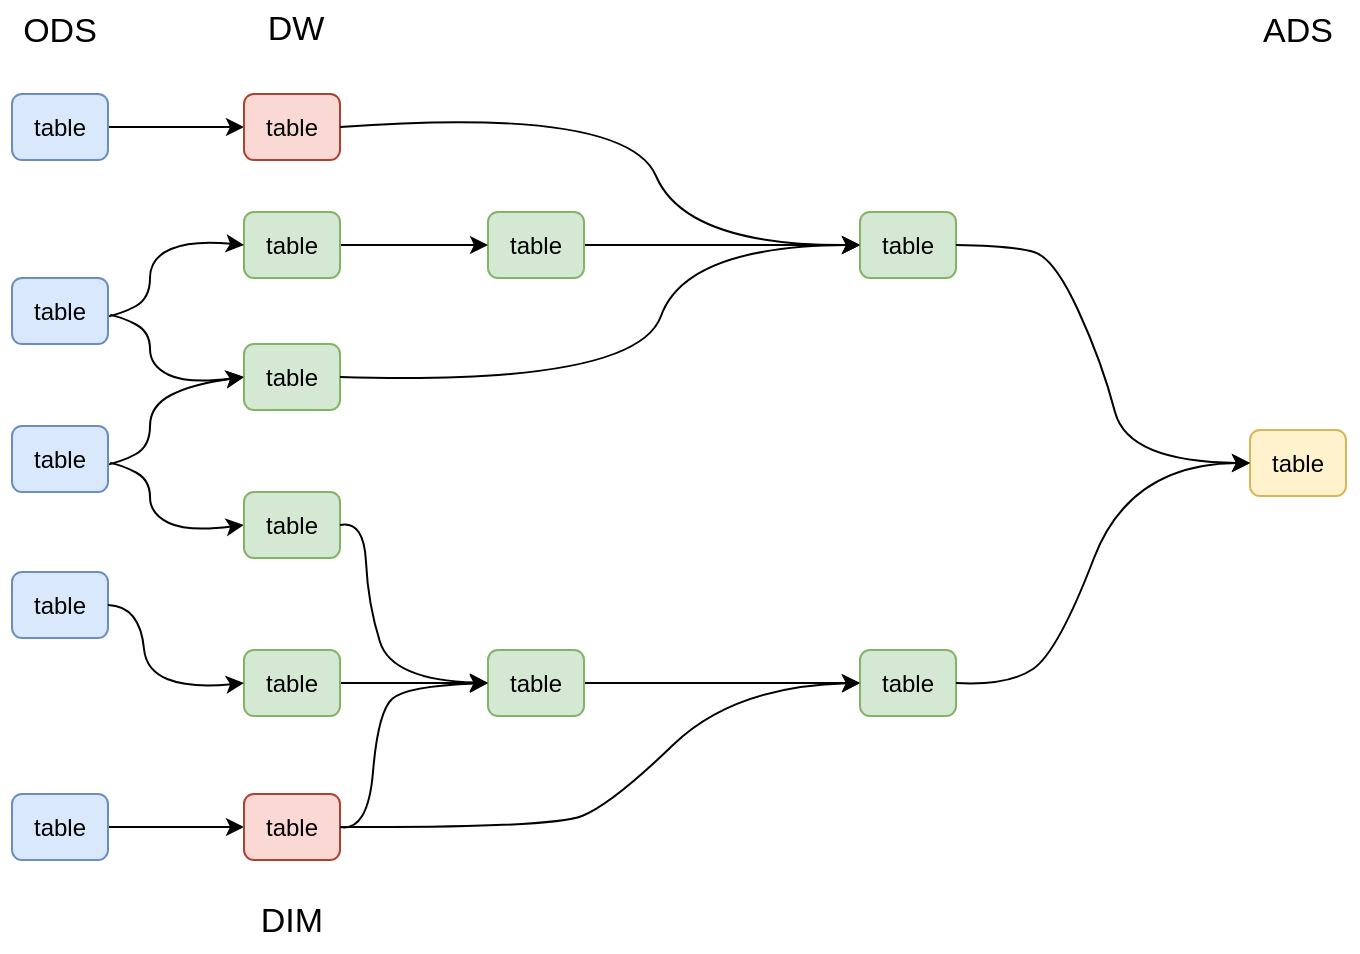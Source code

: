 <mxfile version="17.1.3" type="github">
  <diagram id="X_0hJFJff8f0Vfj1QsEx" name="Page-1">
    <mxGraphModel dx="925" dy="536" grid="0" gridSize="10" guides="1" tooltips="1" connect="1" arrows="1" fold="1" page="0" pageScale="1" pageWidth="827" pageHeight="1169" math="0" shadow="0">
      <root>
        <mxCell id="0" />
        <mxCell id="1" parent="0" />
        <mxCell id="i6Ho6Q-GTRiIqyABe8Sr-3" value="table" style="rounded=1;whiteSpace=wrap;html=1;fillColor=#dae8fc;strokeColor=#6c8ebf;" vertex="1" parent="1">
          <mxGeometry x="95" y="579" width="48" height="33" as="geometry" />
        </mxCell>
        <mxCell id="i6Ho6Q-GTRiIqyABe8Sr-29" style="edgeStyle=orthogonalEdgeStyle;rounded=0;orthogonalLoop=1;jettySize=auto;html=1;entryX=0;entryY=0.5;entryDx=0;entryDy=0;fontSize=17;" edge="1" parent="1" source="i6Ho6Q-GTRiIqyABe8Sr-4" target="i6Ho6Q-GTRiIqyABe8Sr-17">
          <mxGeometry relative="1" as="geometry" />
        </mxCell>
        <mxCell id="i6Ho6Q-GTRiIqyABe8Sr-4" value="table" style="rounded=1;whiteSpace=wrap;html=1;fillColor=#dae8fc;strokeColor=#6c8ebf;" vertex="1" parent="1">
          <mxGeometry x="95" y="690" width="48" height="33" as="geometry" />
        </mxCell>
        <mxCell id="i6Ho6Q-GTRiIqyABe8Sr-64" style="edgeStyle=orthogonalEdgeStyle;rounded=0;orthogonalLoop=1;jettySize=auto;html=1;entryX=0;entryY=0.5;entryDx=0;entryDy=0;shadow=0;fontSize=17;" edge="1" parent="1" source="i6Ho6Q-GTRiIqyABe8Sr-7" target="i6Ho6Q-GTRiIqyABe8Sr-22">
          <mxGeometry relative="1" as="geometry" />
        </mxCell>
        <mxCell id="i6Ho6Q-GTRiIqyABe8Sr-7" value="table" style="rounded=1;whiteSpace=wrap;html=1;fillColor=#d5e8d4;strokeColor=#82b366;" vertex="1" parent="1">
          <mxGeometry x="333" y="399" width="48" height="33" as="geometry" />
        </mxCell>
        <mxCell id="i6Ho6Q-GTRiIqyABe8Sr-9" value="ODS" style="text;html=1;strokeColor=none;fillColor=none;align=center;verticalAlign=middle;whiteSpace=wrap;rounded=0;fontSize=17;" vertex="1" parent="1">
          <mxGeometry x="89" y="294" width="60" height="30" as="geometry" />
        </mxCell>
        <mxCell id="i6Ho6Q-GTRiIqyABe8Sr-10" value="DW" style="text;html=1;strokeColor=none;fillColor=none;align=center;verticalAlign=middle;whiteSpace=wrap;rounded=0;fontSize=17;" vertex="1" parent="1">
          <mxGeometry x="207" y="293" width="60" height="30" as="geometry" />
        </mxCell>
        <mxCell id="i6Ho6Q-GTRiIqyABe8Sr-13" value="ADS" style="text;html=1;strokeColor=none;fillColor=none;align=center;verticalAlign=middle;whiteSpace=wrap;rounded=0;fontSize=17;" vertex="1" parent="1">
          <mxGeometry x="708" y="294" width="60" height="30" as="geometry" />
        </mxCell>
        <mxCell id="i6Ho6Q-GTRiIqyABe8Sr-15" value="table" style="rounded=1;whiteSpace=wrap;html=1;fillColor=#fff2cc;strokeColor=#d6b656;" vertex="1" parent="1">
          <mxGeometry x="714" y="508" width="48" height="33" as="geometry" />
        </mxCell>
        <mxCell id="i6Ho6Q-GTRiIqyABe8Sr-17" value="table" style="rounded=1;whiteSpace=wrap;html=1;fillColor=#fad9d5;strokeColor=#ae4132;" vertex="1" parent="1">
          <mxGeometry x="211" y="690" width="48" height="33" as="geometry" />
        </mxCell>
        <mxCell id="i6Ho6Q-GTRiIqyABe8Sr-18" value="DIM" style="text;html=1;strokeColor=none;fillColor=none;align=center;verticalAlign=middle;whiteSpace=wrap;rounded=0;fontSize=17;" vertex="1" parent="1">
          <mxGeometry x="205" y="739" width="60" height="30" as="geometry" />
        </mxCell>
        <mxCell id="i6Ho6Q-GTRiIqyABe8Sr-73" style="edgeStyle=orthogonalEdgeStyle;rounded=0;orthogonalLoop=1;jettySize=auto;html=1;entryX=0;entryY=0.5;entryDx=0;entryDy=0;shadow=0;fontSize=17;" edge="1" parent="1" source="i6Ho6Q-GTRiIqyABe8Sr-21" target="i6Ho6Q-GTRiIqyABe8Sr-23">
          <mxGeometry relative="1" as="geometry" />
        </mxCell>
        <mxCell id="i6Ho6Q-GTRiIqyABe8Sr-21" value="table" style="rounded=1;whiteSpace=wrap;html=1;fillColor=#d5e8d4;strokeColor=#82b366;" vertex="1" parent="1">
          <mxGeometry x="211" y="618" width="48" height="33" as="geometry" />
        </mxCell>
        <mxCell id="i6Ho6Q-GTRiIqyABe8Sr-22" value="table" style="rounded=1;whiteSpace=wrap;html=1;fillColor=#d5e8d4;strokeColor=#82b366;" vertex="1" parent="1">
          <mxGeometry x="519" y="399" width="48" height="33" as="geometry" />
        </mxCell>
        <mxCell id="i6Ho6Q-GTRiIqyABe8Sr-76" style="edgeStyle=orthogonalEdgeStyle;rounded=0;orthogonalLoop=1;jettySize=auto;html=1;entryX=0;entryY=0.5;entryDx=0;entryDy=0;shadow=0;fontSize=17;" edge="1" parent="1" source="i6Ho6Q-GTRiIqyABe8Sr-23" target="i6Ho6Q-GTRiIqyABe8Sr-24">
          <mxGeometry relative="1" as="geometry" />
        </mxCell>
        <mxCell id="i6Ho6Q-GTRiIqyABe8Sr-23" value="table" style="rounded=1;whiteSpace=wrap;html=1;fillColor=#d5e8d4;strokeColor=#82b366;" vertex="1" parent="1">
          <mxGeometry x="333" y="618" width="48" height="33" as="geometry" />
        </mxCell>
        <mxCell id="i6Ho6Q-GTRiIqyABe8Sr-24" value="table" style="rounded=1;whiteSpace=wrap;html=1;fillColor=#d5e8d4;strokeColor=#82b366;" vertex="1" parent="1">
          <mxGeometry x="519" y="618" width="48" height="33" as="geometry" />
        </mxCell>
        <mxCell id="i6Ho6Q-GTRiIqyABe8Sr-30" value="" style="curved=1;endArrow=classic;html=1;rounded=0;fontSize=17;entryX=0;entryY=0.5;entryDx=0;entryDy=0;exitX=1;exitY=0.5;exitDx=0;exitDy=0;" edge="1" parent="1" source="i6Ho6Q-GTRiIqyABe8Sr-3" target="i6Ho6Q-GTRiIqyABe8Sr-21">
          <mxGeometry width="50" height="50" relative="1" as="geometry">
            <mxPoint x="134" y="611" as="sourcePoint" />
            <mxPoint x="203" y="627" as="targetPoint" />
            <Array as="points">
              <mxPoint x="159" y="596" />
              <mxPoint x="163" y="639" />
            </Array>
          </mxGeometry>
        </mxCell>
        <mxCell id="i6Ho6Q-GTRiIqyABe8Sr-56" value="" style="edgeStyle=orthogonalEdgeStyle;rounded=0;orthogonalLoop=1;jettySize=auto;html=1;shadow=0;fontSize=17;" edge="1" parent="1" source="i6Ho6Q-GTRiIqyABe8Sr-43" target="i6Ho6Q-GTRiIqyABe8Sr-7">
          <mxGeometry relative="1" as="geometry" />
        </mxCell>
        <mxCell id="i6Ho6Q-GTRiIqyABe8Sr-43" value="table" style="rounded=1;whiteSpace=wrap;html=1;fillColor=#d5e8d4;strokeColor=#82b366;" vertex="1" parent="1">
          <mxGeometry x="211" y="399" width="48" height="33" as="geometry" />
        </mxCell>
        <mxCell id="i6Ho6Q-GTRiIqyABe8Sr-44" value="" style="curved=1;endArrow=classic;html=1;rounded=0;fontSize=17;entryX=0;entryY=0.5;entryDx=0;entryDy=0;exitX=1.022;exitY=0.559;exitDx=0;exitDy=0;exitPerimeter=0;" edge="1" parent="1" source="i6Ho6Q-GTRiIqyABe8Sr-46" target="i6Ho6Q-GTRiIqyABe8Sr-47">
          <mxGeometry width="50" height="50" relative="1" as="geometry">
            <mxPoint x="131" y="452" as="sourcePoint" />
            <mxPoint x="209" y="474.5" as="targetPoint" />
            <Array as="points">
              <mxPoint x="150" y="451.5" />
              <mxPoint x="164" y="459" />
              <mxPoint x="164" y="476" />
              <mxPoint x="183" y="485" />
            </Array>
          </mxGeometry>
        </mxCell>
        <mxCell id="i6Ho6Q-GTRiIqyABe8Sr-45" value="" style="curved=1;endArrow=classic;html=1;rounded=0;fontSize=17;exitX=1;exitY=0.5;exitDx=0;exitDy=0;entryX=0;entryY=0.5;entryDx=0;entryDy=0;" edge="1" parent="1" target="i6Ho6Q-GTRiIqyABe8Sr-43">
          <mxGeometry width="50" height="50" relative="1" as="geometry">
            <mxPoint x="138" y="452.5" as="sourcePoint" />
            <mxPoint x="210" y="417" as="targetPoint" />
            <Array as="points">
              <mxPoint x="150" y="450" />
              <mxPoint x="164" y="442" />
              <mxPoint x="164" y="422" />
              <mxPoint x="185" y="413" />
            </Array>
          </mxGeometry>
        </mxCell>
        <mxCell id="i6Ho6Q-GTRiIqyABe8Sr-46" value="table" style="rounded=1;whiteSpace=wrap;html=1;fillColor=#dae8fc;strokeColor=#6c8ebf;" vertex="1" parent="1">
          <mxGeometry x="95" y="432" width="48" height="33" as="geometry" />
        </mxCell>
        <mxCell id="i6Ho6Q-GTRiIqyABe8Sr-47" value="table" style="rounded=1;whiteSpace=wrap;html=1;fillColor=#d5e8d4;strokeColor=#82b366;" vertex="1" parent="1">
          <mxGeometry x="211" y="465" width="48" height="33" as="geometry" />
        </mxCell>
        <mxCell id="i6Ho6Q-GTRiIqyABe8Sr-49" value="" style="curved=1;endArrow=classic;html=1;rounded=0;fontSize=17;entryX=0;entryY=0.5;entryDx=0;entryDy=0;exitX=1.022;exitY=0.559;exitDx=0;exitDy=0;exitPerimeter=0;" edge="1" parent="1" source="i6Ho6Q-GTRiIqyABe8Sr-51" target="i6Ho6Q-GTRiIqyABe8Sr-52">
          <mxGeometry width="50" height="50" relative="1" as="geometry">
            <mxPoint x="131" y="526" as="sourcePoint" />
            <mxPoint x="209" y="548.5" as="targetPoint" />
            <Array as="points">
              <mxPoint x="150" y="525.5" />
              <mxPoint x="164" y="533" />
              <mxPoint x="164" y="550" />
              <mxPoint x="183" y="559" />
            </Array>
          </mxGeometry>
        </mxCell>
        <mxCell id="i6Ho6Q-GTRiIqyABe8Sr-50" value="" style="curved=1;endArrow=classic;html=1;rounded=0;fontSize=17;exitX=1;exitY=0.5;exitDx=0;exitDy=0;entryX=0;entryY=0.5;entryDx=0;entryDy=0;" edge="1" parent="1" target="i6Ho6Q-GTRiIqyABe8Sr-47">
          <mxGeometry width="50" height="50" relative="1" as="geometry">
            <mxPoint x="138" y="526.5" as="sourcePoint" />
            <mxPoint x="211" y="489.5" as="targetPoint" />
            <Array as="points">
              <mxPoint x="150" y="524" />
              <mxPoint x="164" y="516" />
              <mxPoint x="164" y="496" />
              <mxPoint x="185" y="485" />
            </Array>
          </mxGeometry>
        </mxCell>
        <mxCell id="i6Ho6Q-GTRiIqyABe8Sr-51" value="table" style="rounded=1;whiteSpace=wrap;html=1;fillColor=#dae8fc;strokeColor=#6c8ebf;" vertex="1" parent="1">
          <mxGeometry x="95" y="506" width="48" height="33" as="geometry" />
        </mxCell>
        <mxCell id="i6Ho6Q-GTRiIqyABe8Sr-52" value="table" style="rounded=1;whiteSpace=wrap;html=1;fillColor=#d5e8d4;strokeColor=#82b366;" vertex="1" parent="1">
          <mxGeometry x="211" y="539" width="48" height="33" as="geometry" />
        </mxCell>
        <mxCell id="i6Ho6Q-GTRiIqyABe8Sr-59" style="edgeStyle=orthogonalEdgeStyle;rounded=0;orthogonalLoop=1;jettySize=auto;html=1;entryX=0;entryY=0.5;entryDx=0;entryDy=0;fontSize=17;" edge="1" parent="1" source="i6Ho6Q-GTRiIqyABe8Sr-60" target="i6Ho6Q-GTRiIqyABe8Sr-61">
          <mxGeometry relative="1" as="geometry" />
        </mxCell>
        <mxCell id="i6Ho6Q-GTRiIqyABe8Sr-60" value="table" style="rounded=1;whiteSpace=wrap;html=1;fillColor=#dae8fc;strokeColor=#6c8ebf;" vertex="1" parent="1">
          <mxGeometry x="95" y="340" width="48" height="33" as="geometry" />
        </mxCell>
        <mxCell id="i6Ho6Q-GTRiIqyABe8Sr-61" value="table" style="rounded=1;whiteSpace=wrap;html=1;fillColor=#fad9d5;strokeColor=#ae4132;" vertex="1" parent="1">
          <mxGeometry x="211" y="340" width="48" height="33" as="geometry" />
        </mxCell>
        <mxCell id="i6Ho6Q-GTRiIqyABe8Sr-63" value="" style="curved=1;endArrow=classic;html=1;rounded=0;shadow=0;fontSize=17;exitX=1;exitY=0.5;exitDx=0;exitDy=0;entryX=0;entryY=0.5;entryDx=0;entryDy=0;" edge="1" parent="1" source="i6Ho6Q-GTRiIqyABe8Sr-61" target="i6Ho6Q-GTRiIqyABe8Sr-22">
          <mxGeometry width="50" height="50" relative="1" as="geometry">
            <mxPoint x="445" y="379" as="sourcePoint" />
            <mxPoint x="495" y="329" as="targetPoint" />
            <Array as="points">
              <mxPoint x="402" y="346" />
              <mxPoint x="432" y="416" />
            </Array>
          </mxGeometry>
        </mxCell>
        <mxCell id="i6Ho6Q-GTRiIqyABe8Sr-65" value="" style="curved=1;endArrow=classic;html=1;rounded=0;shadow=0;fontSize=17;exitX=1;exitY=0.5;exitDx=0;exitDy=0;entryX=0;entryY=0.5;entryDx=0;entryDy=0;" edge="1" parent="1" source="i6Ho6Q-GTRiIqyABe8Sr-47" target="i6Ho6Q-GTRiIqyABe8Sr-22">
          <mxGeometry width="50" height="50" relative="1" as="geometry">
            <mxPoint x="414" y="540" as="sourcePoint" />
            <mxPoint x="464" y="490" as="targetPoint" />
            <Array as="points">
              <mxPoint x="407" y="486" />
              <mxPoint x="432" y="416" />
            </Array>
          </mxGeometry>
        </mxCell>
        <mxCell id="i6Ho6Q-GTRiIqyABe8Sr-74" value="" style="curved=1;endArrow=classic;html=1;rounded=0;shadow=0;fontSize=17;exitX=1;exitY=0.5;exitDx=0;exitDy=0;entryX=0;entryY=0.5;entryDx=0;entryDy=0;" edge="1" parent="1" source="i6Ho6Q-GTRiIqyABe8Sr-52" target="i6Ho6Q-GTRiIqyABe8Sr-23">
          <mxGeometry width="50" height="50" relative="1" as="geometry">
            <mxPoint x="324" y="566" as="sourcePoint" />
            <mxPoint x="374" y="516" as="targetPoint" />
            <Array as="points">
              <mxPoint x="271" y="553" />
              <mxPoint x="273" y="595" />
              <mxPoint x="285" y="633" />
            </Array>
          </mxGeometry>
        </mxCell>
        <mxCell id="i6Ho6Q-GTRiIqyABe8Sr-75" value="" style="curved=1;endArrow=classic;html=1;rounded=0;shadow=0;fontSize=17;exitX=1;exitY=0.5;exitDx=0;exitDy=0;entryX=0;entryY=0.5;entryDx=0;entryDy=0;" edge="1" parent="1" source="i6Ho6Q-GTRiIqyABe8Sr-17" target="i6Ho6Q-GTRiIqyABe8Sr-23">
          <mxGeometry width="50" height="50" relative="1" as="geometry">
            <mxPoint x="308" y="752" as="sourcePoint" />
            <mxPoint x="358" y="702" as="targetPoint" />
            <Array as="points">
              <mxPoint x="273" y="709" />
              <mxPoint x="278" y="649" />
              <mxPoint x="292" y="636" />
            </Array>
          </mxGeometry>
        </mxCell>
        <mxCell id="i6Ho6Q-GTRiIqyABe8Sr-77" value="" style="curved=1;endArrow=classic;html=1;rounded=0;shadow=0;fontSize=17;entryX=0;entryY=0.5;entryDx=0;entryDy=0;exitX=1;exitY=0.5;exitDx=0;exitDy=0;" edge="1" parent="1" source="i6Ho6Q-GTRiIqyABe8Sr-17" target="i6Ho6Q-GTRiIqyABe8Sr-24">
          <mxGeometry width="50" height="50" relative="1" as="geometry">
            <mxPoint x="390" y="739" as="sourcePoint" />
            <mxPoint x="440" y="689" as="targetPoint" />
            <Array as="points">
              <mxPoint x="365" y="707" />
              <mxPoint x="395" y="695" />
              <mxPoint x="456" y="636" />
            </Array>
          </mxGeometry>
        </mxCell>
        <mxCell id="i6Ho6Q-GTRiIqyABe8Sr-78" value="" style="curved=1;endArrow=classic;html=1;rounded=0;shadow=0;fontSize=17;exitX=1;exitY=0.5;exitDx=0;exitDy=0;entryX=0;entryY=0.5;entryDx=0;entryDy=0;" edge="1" parent="1" source="i6Ho6Q-GTRiIqyABe8Sr-22" target="i6Ho6Q-GTRiIqyABe8Sr-15">
          <mxGeometry width="50" height="50" relative="1" as="geometry">
            <mxPoint x="624" y="504" as="sourcePoint" />
            <mxPoint x="674" y="454" as="targetPoint" />
            <Array as="points">
              <mxPoint x="596" y="416" />
              <mxPoint x="616" y="422" />
              <mxPoint x="640" y="474" />
              <mxPoint x="653" y="524" />
            </Array>
          </mxGeometry>
        </mxCell>
        <mxCell id="i6Ho6Q-GTRiIqyABe8Sr-79" value="" style="curved=1;endArrow=classic;html=1;rounded=0;shadow=0;fontSize=17;entryX=0;entryY=0.5;entryDx=0;entryDy=0;exitX=1;exitY=0.5;exitDx=0;exitDy=0;" edge="1" parent="1" source="i6Ho6Q-GTRiIqyABe8Sr-24" target="i6Ho6Q-GTRiIqyABe8Sr-15">
          <mxGeometry width="50" height="50" relative="1" as="geometry">
            <mxPoint x="618" y="669" as="sourcePoint" />
            <mxPoint x="711" y="523" as="targetPoint" />
            <Array as="points">
              <mxPoint x="593" y="636" />
              <mxPoint x="618" y="619" />
              <mxPoint x="654" y="525" />
            </Array>
          </mxGeometry>
        </mxCell>
      </root>
    </mxGraphModel>
  </diagram>
</mxfile>
